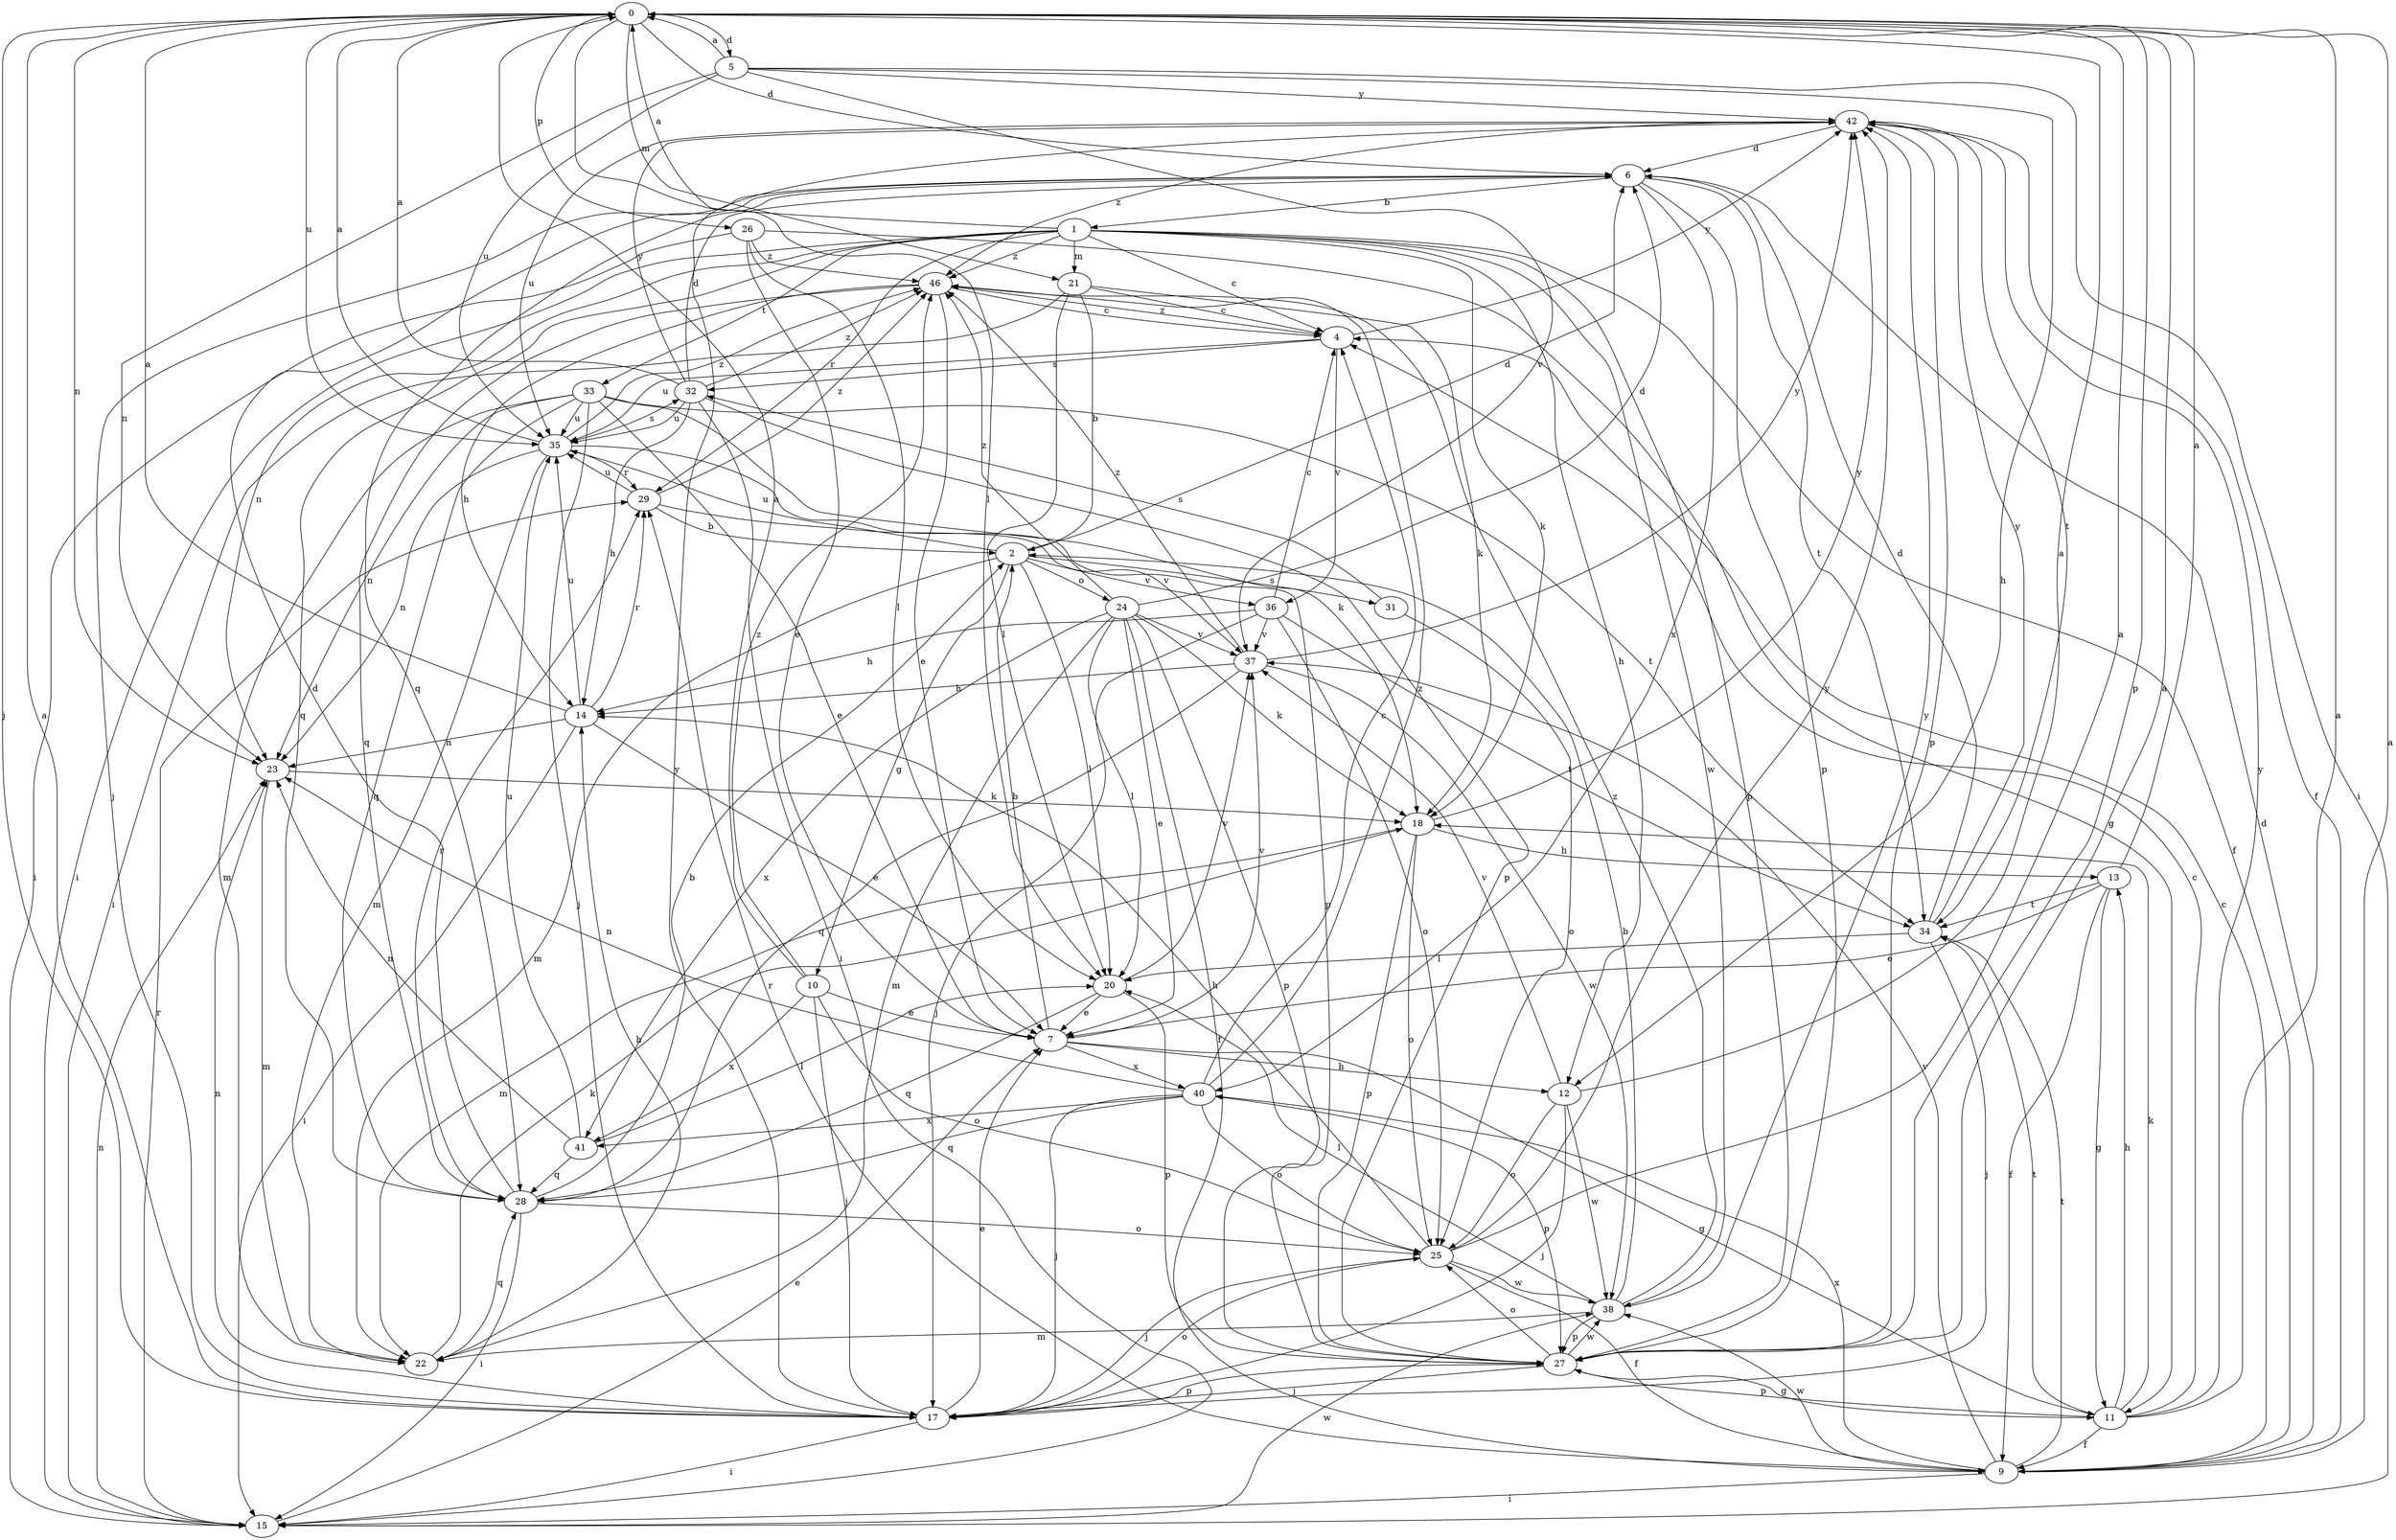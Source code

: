 strict digraph  {
0;
1;
2;
4;
5;
6;
7;
9;
10;
11;
12;
13;
14;
15;
17;
18;
20;
21;
22;
23;
24;
25;
26;
27;
28;
29;
31;
32;
33;
34;
35;
36;
37;
38;
40;
41;
42;
46;
0 -> 5  [label=d];
0 -> 6  [label=d];
0 -> 17  [label=j];
0 -> 20  [label=l];
0 -> 21  [label=m];
0 -> 23  [label=n];
0 -> 26  [label=p];
0 -> 27  [label=p];
0 -> 35  [label=u];
1 -> 0  [label=a];
1 -> 4  [label=c];
1 -> 9  [label=f];
1 -> 12  [label=h];
1 -> 15  [label=i];
1 -> 18  [label=k];
1 -> 21  [label=m];
1 -> 23  [label=n];
1 -> 27  [label=p];
1 -> 28  [label=q];
1 -> 29  [label=r];
1 -> 33  [label=t];
1 -> 38  [label=w];
1 -> 46  [label=z];
2 -> 6  [label=d];
2 -> 10  [label=g];
2 -> 20  [label=l];
2 -> 22  [label=m];
2 -> 24  [label=o];
2 -> 31  [label=s];
2 -> 35  [label=u];
2 -> 36  [label=v];
4 -> 32  [label=s];
4 -> 35  [label=u];
4 -> 36  [label=v];
4 -> 42  [label=y];
4 -> 46  [label=z];
5 -> 0  [label=a];
5 -> 12  [label=h];
5 -> 15  [label=i];
5 -> 23  [label=n];
5 -> 35  [label=u];
5 -> 37  [label=v];
5 -> 42  [label=y];
6 -> 1  [label=b];
6 -> 17  [label=j];
6 -> 27  [label=p];
6 -> 28  [label=q];
6 -> 34  [label=t];
6 -> 40  [label=x];
7 -> 2  [label=b];
7 -> 11  [label=g];
7 -> 12  [label=h];
7 -> 37  [label=v];
7 -> 40  [label=x];
9 -> 0  [label=a];
9 -> 4  [label=c];
9 -> 6  [label=d];
9 -> 15  [label=i];
9 -> 29  [label=r];
9 -> 34  [label=t];
9 -> 37  [label=v];
9 -> 38  [label=w];
9 -> 40  [label=x];
10 -> 0  [label=a];
10 -> 7  [label=e];
10 -> 17  [label=j];
10 -> 25  [label=o];
10 -> 41  [label=x];
10 -> 46  [label=z];
11 -> 0  [label=a];
11 -> 4  [label=c];
11 -> 9  [label=f];
11 -> 13  [label=h];
11 -> 18  [label=k];
11 -> 27  [label=p];
11 -> 34  [label=t];
11 -> 42  [label=y];
12 -> 0  [label=a];
12 -> 17  [label=j];
12 -> 25  [label=o];
12 -> 37  [label=v];
12 -> 38  [label=w];
13 -> 0  [label=a];
13 -> 7  [label=e];
13 -> 9  [label=f];
13 -> 11  [label=g];
13 -> 34  [label=t];
14 -> 0  [label=a];
14 -> 7  [label=e];
14 -> 15  [label=i];
14 -> 23  [label=n];
14 -> 29  [label=r];
14 -> 35  [label=u];
15 -> 7  [label=e];
15 -> 23  [label=n];
15 -> 29  [label=r];
15 -> 38  [label=w];
17 -> 0  [label=a];
17 -> 7  [label=e];
17 -> 15  [label=i];
17 -> 23  [label=n];
17 -> 25  [label=o];
17 -> 27  [label=p];
17 -> 42  [label=y];
18 -> 13  [label=h];
18 -> 22  [label=m];
18 -> 25  [label=o];
18 -> 27  [label=p];
18 -> 42  [label=y];
20 -> 7  [label=e];
20 -> 27  [label=p];
20 -> 28  [label=q];
20 -> 37  [label=v];
21 -> 2  [label=b];
21 -> 4  [label=c];
21 -> 15  [label=i];
21 -> 18  [label=k];
21 -> 20  [label=l];
22 -> 14  [label=h];
22 -> 18  [label=k];
22 -> 28  [label=q];
23 -> 18  [label=k];
23 -> 22  [label=m];
24 -> 6  [label=d];
24 -> 7  [label=e];
24 -> 9  [label=f];
24 -> 18  [label=k];
24 -> 20  [label=l];
24 -> 22  [label=m];
24 -> 27  [label=p];
24 -> 37  [label=v];
24 -> 41  [label=x];
24 -> 46  [label=z];
25 -> 0  [label=a];
25 -> 9  [label=f];
25 -> 14  [label=h];
25 -> 17  [label=j];
25 -> 38  [label=w];
25 -> 42  [label=y];
26 -> 7  [label=e];
26 -> 11  [label=g];
26 -> 15  [label=i];
26 -> 20  [label=l];
26 -> 46  [label=z];
27 -> 0  [label=a];
27 -> 11  [label=g];
27 -> 17  [label=j];
27 -> 25  [label=o];
27 -> 38  [label=w];
28 -> 2  [label=b];
28 -> 6  [label=d];
28 -> 15  [label=i];
28 -> 25  [label=o];
28 -> 29  [label=r];
29 -> 2  [label=b];
29 -> 35  [label=u];
29 -> 37  [label=v];
29 -> 46  [label=z];
31 -> 25  [label=o];
31 -> 32  [label=s];
32 -> 0  [label=a];
32 -> 6  [label=d];
32 -> 14  [label=h];
32 -> 15  [label=i];
32 -> 27  [label=p];
32 -> 35  [label=u];
32 -> 42  [label=y];
32 -> 46  [label=z];
33 -> 7  [label=e];
33 -> 17  [label=j];
33 -> 18  [label=k];
33 -> 22  [label=m];
33 -> 23  [label=n];
33 -> 28  [label=q];
33 -> 34  [label=t];
33 -> 35  [label=u];
34 -> 6  [label=d];
34 -> 17  [label=j];
34 -> 20  [label=l];
34 -> 42  [label=y];
35 -> 0  [label=a];
35 -> 22  [label=m];
35 -> 23  [label=n];
35 -> 27  [label=p];
35 -> 29  [label=r];
35 -> 32  [label=s];
35 -> 46  [label=z];
36 -> 4  [label=c];
36 -> 14  [label=h];
36 -> 17  [label=j];
36 -> 25  [label=o];
36 -> 34  [label=t];
36 -> 37  [label=v];
37 -> 14  [label=h];
37 -> 28  [label=q];
37 -> 38  [label=w];
37 -> 42  [label=y];
37 -> 46  [label=z];
38 -> 2  [label=b];
38 -> 20  [label=l];
38 -> 22  [label=m];
38 -> 27  [label=p];
38 -> 42  [label=y];
38 -> 46  [label=z];
40 -> 4  [label=c];
40 -> 17  [label=j];
40 -> 23  [label=n];
40 -> 25  [label=o];
40 -> 27  [label=p];
40 -> 28  [label=q];
40 -> 41  [label=x];
40 -> 46  [label=z];
41 -> 20  [label=l];
41 -> 23  [label=n];
41 -> 28  [label=q];
41 -> 35  [label=u];
42 -> 6  [label=d];
42 -> 9  [label=f];
42 -> 27  [label=p];
42 -> 34  [label=t];
42 -> 35  [label=u];
42 -> 46  [label=z];
46 -> 4  [label=c];
46 -> 7  [label=e];
46 -> 14  [label=h];
46 -> 28  [label=q];
}
